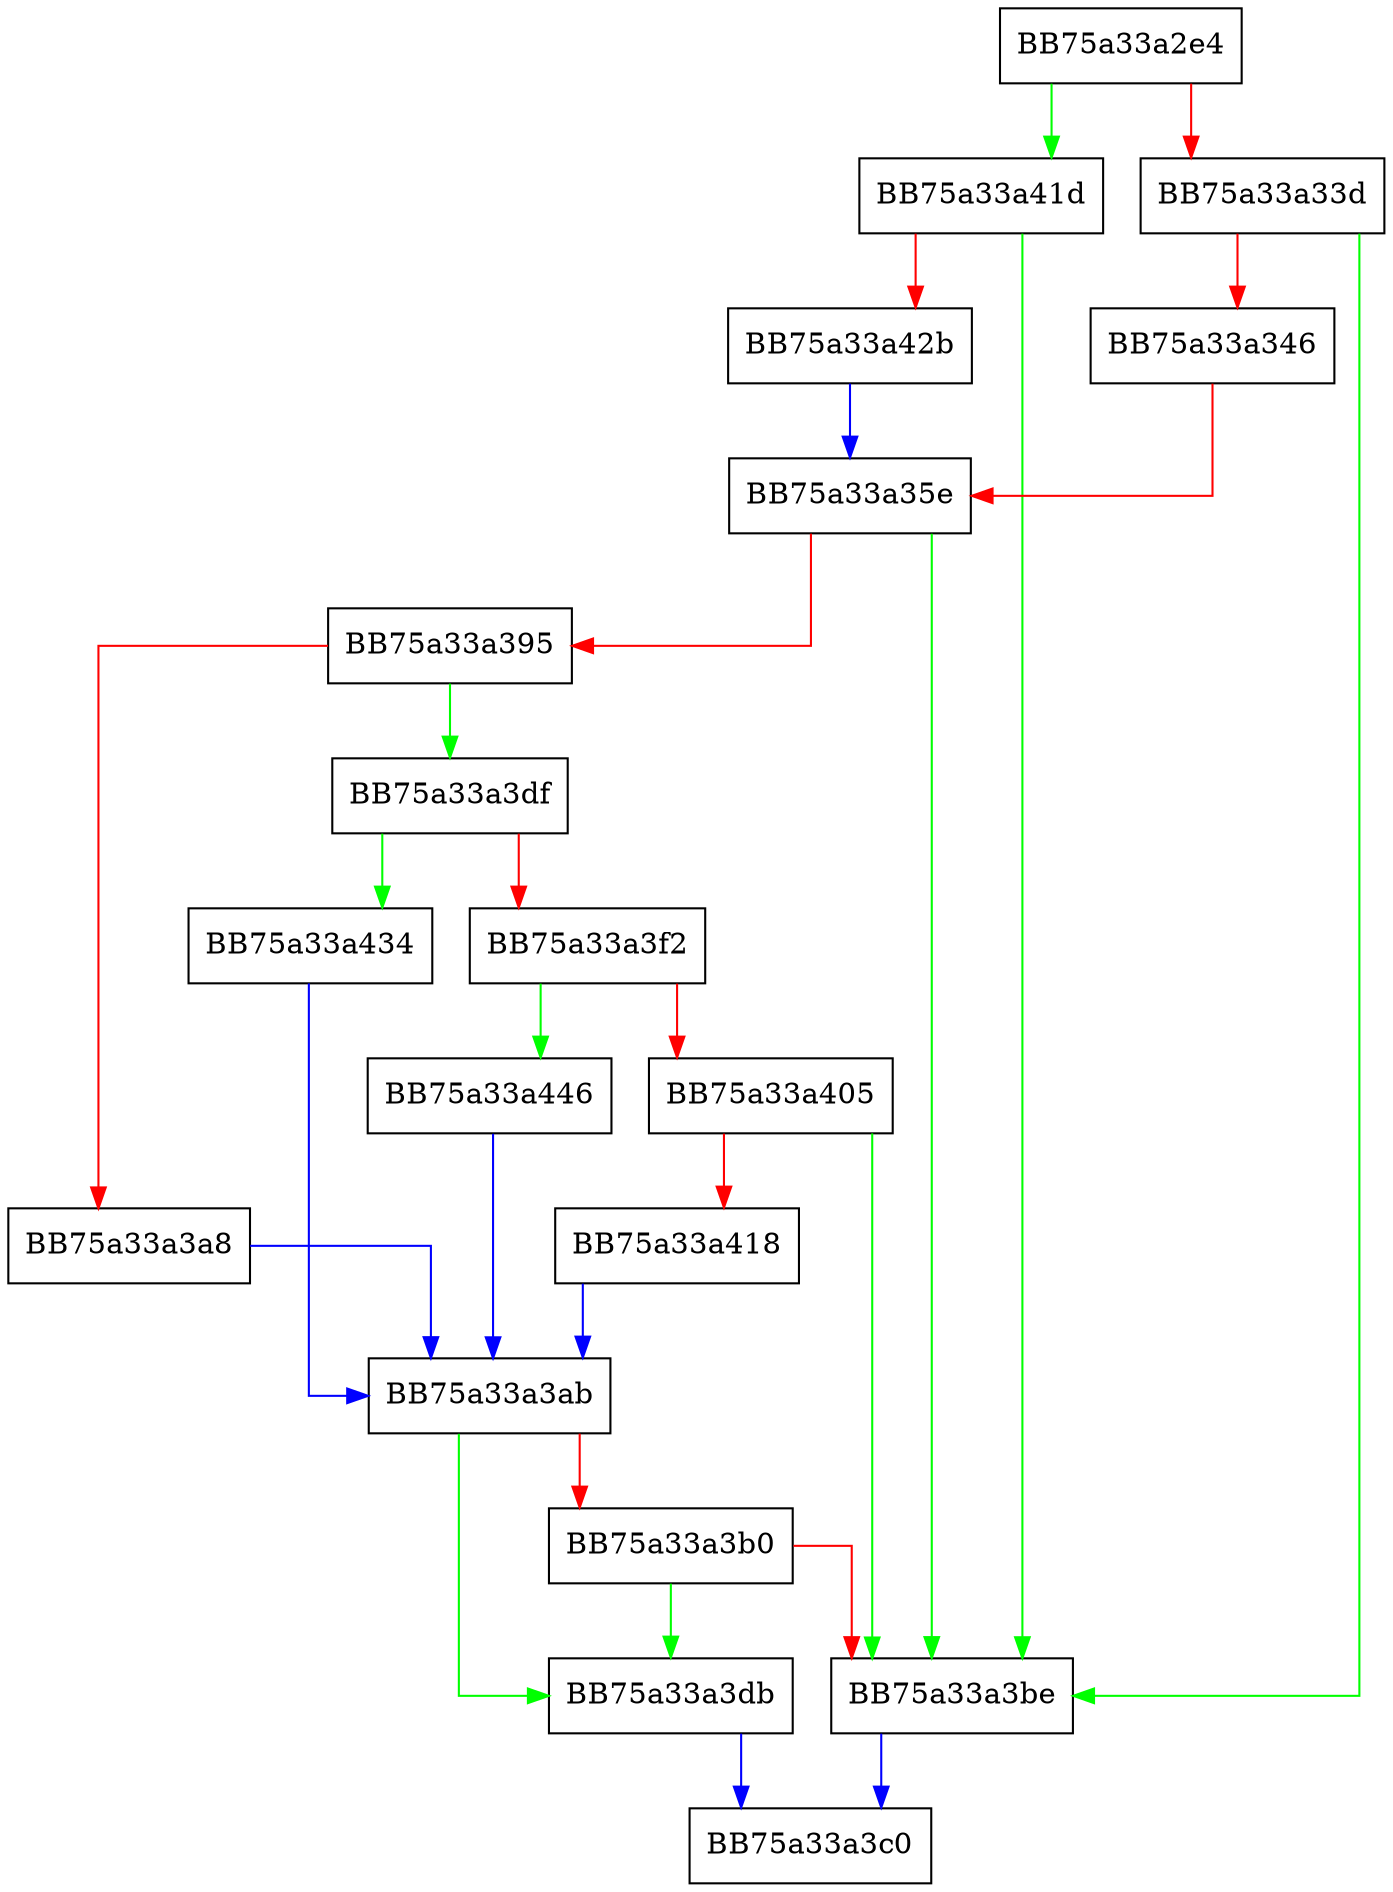 digraph GetDelegateType {
  node [shape="box"];
  graph [splines=ortho];
  BB75a33a2e4 -> BB75a33a41d [color="green"];
  BB75a33a2e4 -> BB75a33a33d [color="red"];
  BB75a33a33d -> BB75a33a3be [color="green"];
  BB75a33a33d -> BB75a33a346 [color="red"];
  BB75a33a346 -> BB75a33a35e [color="red"];
  BB75a33a35e -> BB75a33a3be [color="green"];
  BB75a33a35e -> BB75a33a395 [color="red"];
  BB75a33a395 -> BB75a33a3df [color="green"];
  BB75a33a395 -> BB75a33a3a8 [color="red"];
  BB75a33a3a8 -> BB75a33a3ab [color="blue"];
  BB75a33a3ab -> BB75a33a3db [color="green"];
  BB75a33a3ab -> BB75a33a3b0 [color="red"];
  BB75a33a3b0 -> BB75a33a3db [color="green"];
  BB75a33a3b0 -> BB75a33a3be [color="red"];
  BB75a33a3be -> BB75a33a3c0 [color="blue"];
  BB75a33a3db -> BB75a33a3c0 [color="blue"];
  BB75a33a3df -> BB75a33a434 [color="green"];
  BB75a33a3df -> BB75a33a3f2 [color="red"];
  BB75a33a3f2 -> BB75a33a446 [color="green"];
  BB75a33a3f2 -> BB75a33a405 [color="red"];
  BB75a33a405 -> BB75a33a3be [color="green"];
  BB75a33a405 -> BB75a33a418 [color="red"];
  BB75a33a418 -> BB75a33a3ab [color="blue"];
  BB75a33a41d -> BB75a33a3be [color="green"];
  BB75a33a41d -> BB75a33a42b [color="red"];
  BB75a33a42b -> BB75a33a35e [color="blue"];
  BB75a33a434 -> BB75a33a3ab [color="blue"];
  BB75a33a446 -> BB75a33a3ab [color="blue"];
}